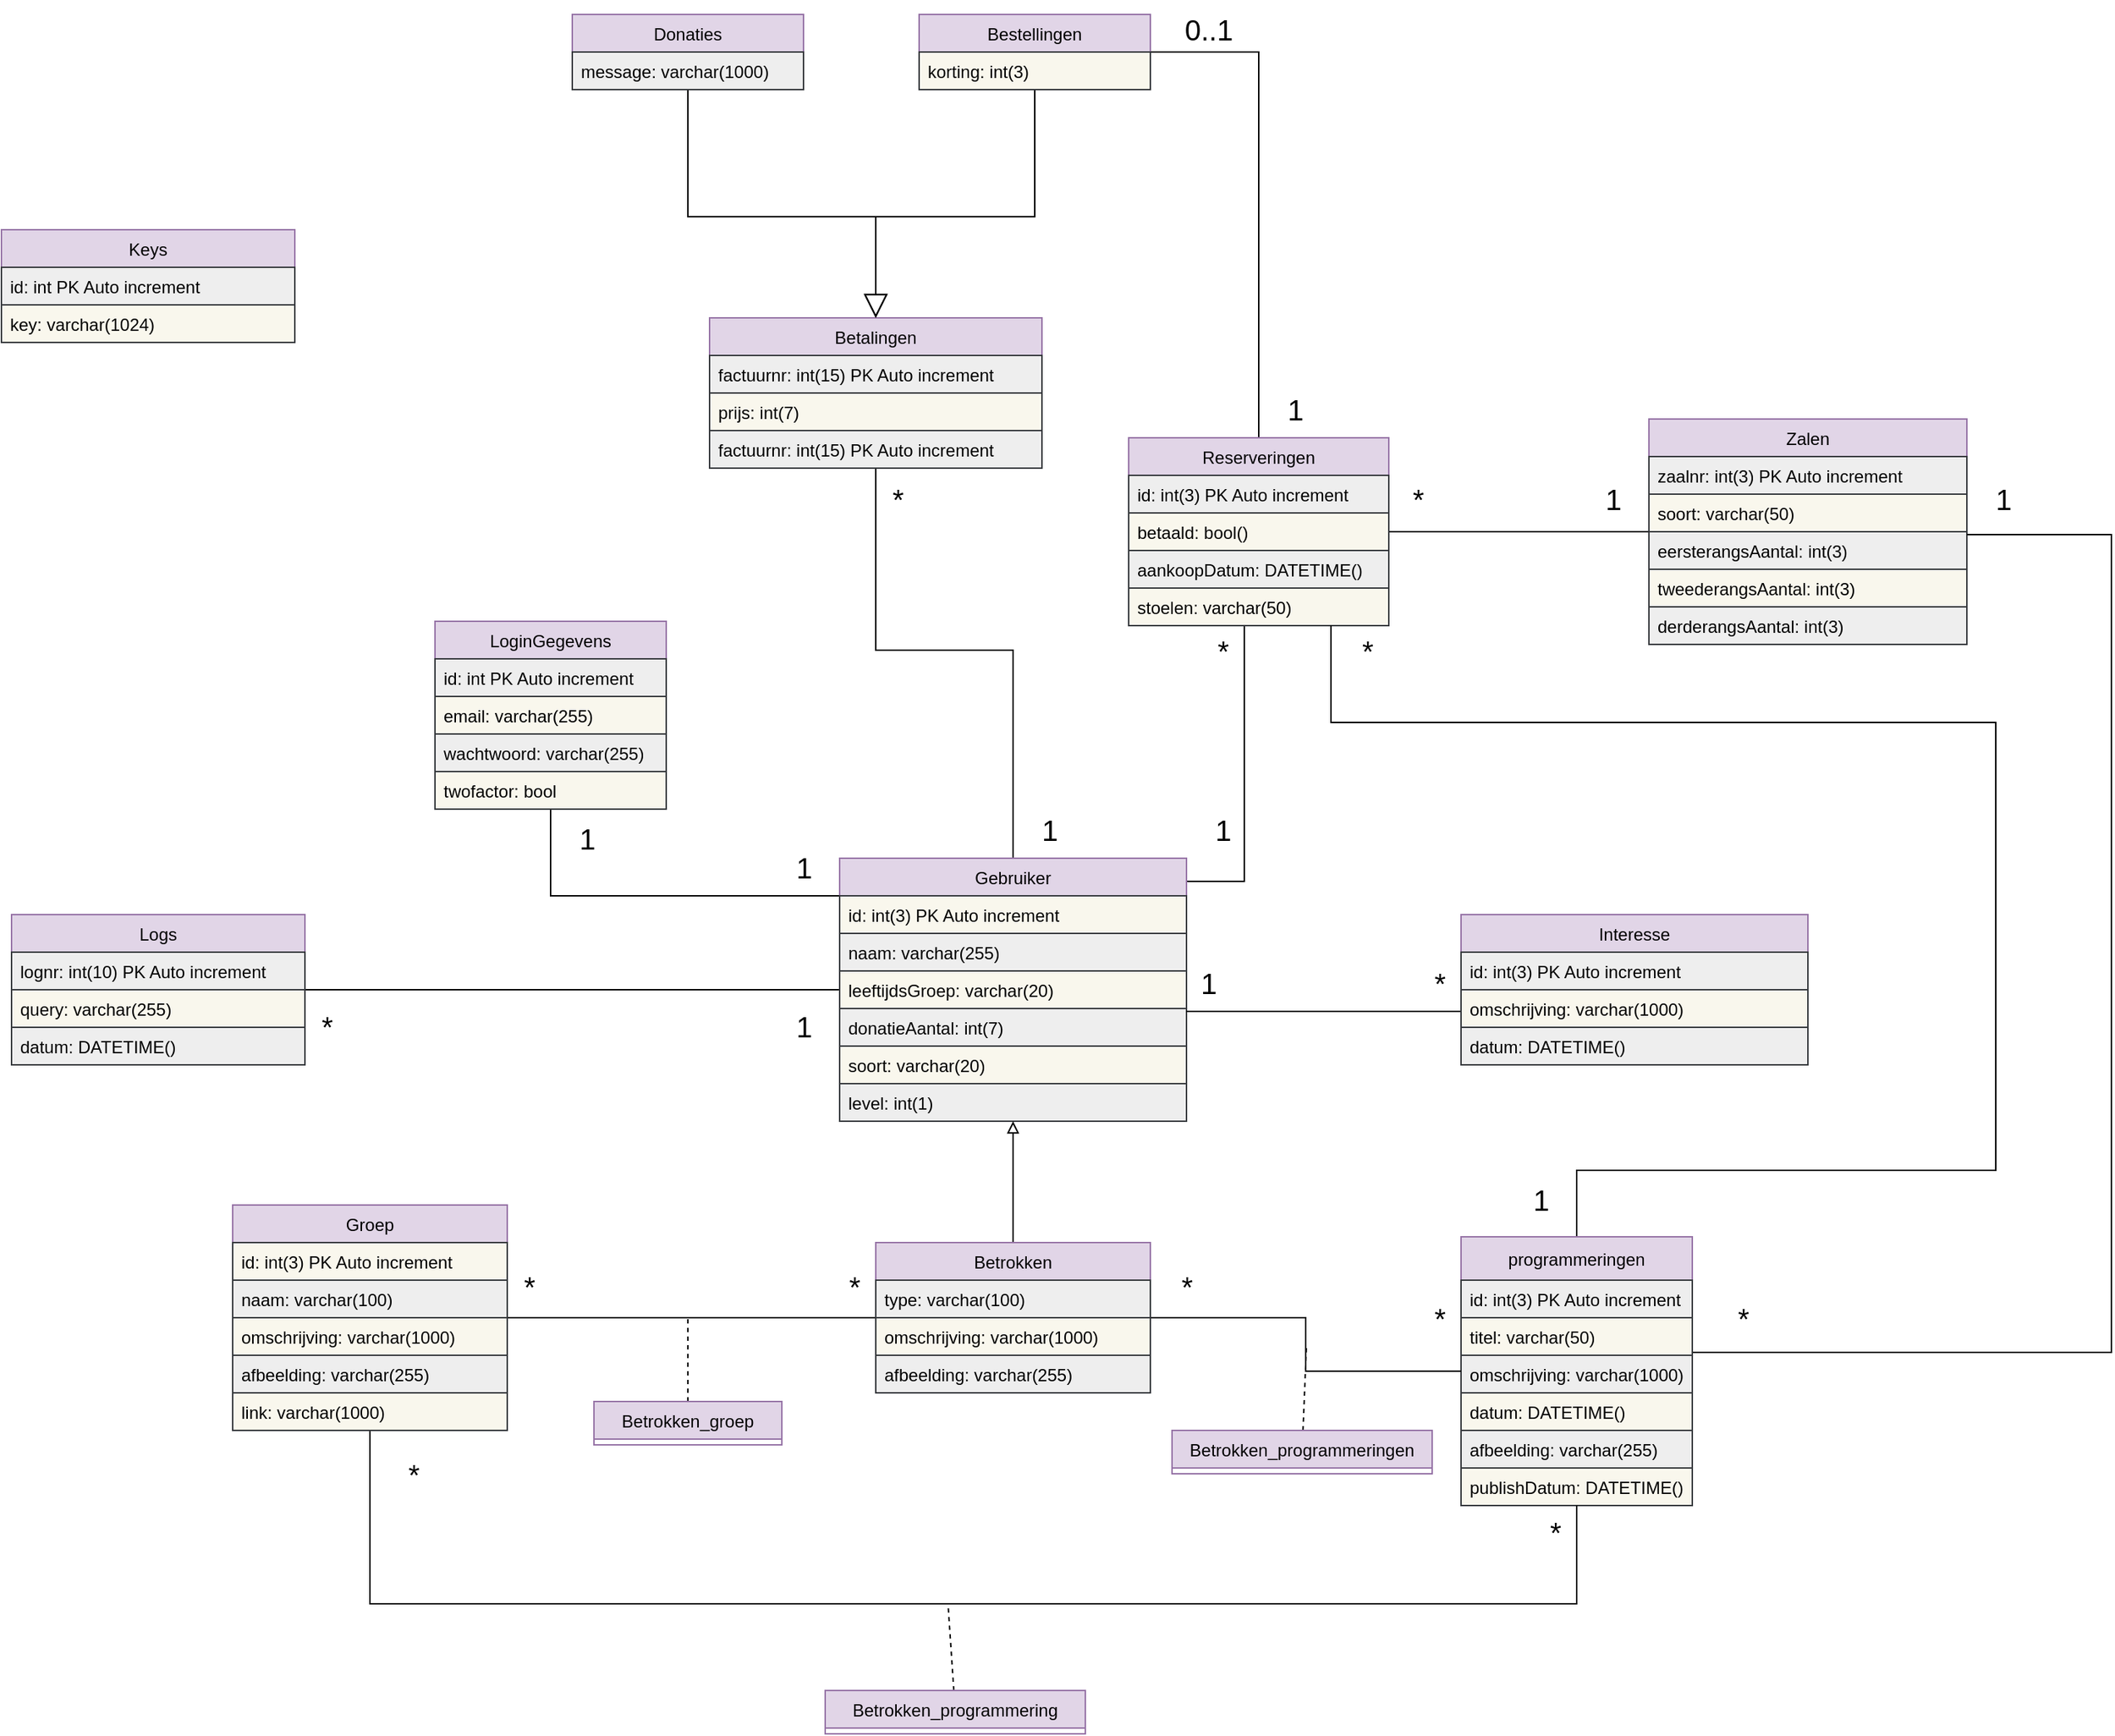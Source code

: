 <mxfile version="20.7.4" type="device"><diagram id="5MEM7ZN8QAMcl4AdXOUo" name="Pagina-1"><mxGraphModel dx="1747" dy="2185" grid="1" gridSize="10" guides="1" tooltips="1" connect="1" arrows="1" fold="1" page="1" pageScale="1" pageWidth="827" pageHeight="1169" math="0" shadow="0"><root><mxCell id="0"/><mxCell id="1" parent="0"/><mxCell id="JwD0VcvtO9P50xtH6d4z-26" style="edgeStyle=orthogonalEdgeStyle;rounded=0;orthogonalLoop=1;jettySize=auto;html=1;endArrow=none;endFill=0;" parent="1" source="JwD0VcvtO9P50xtH6d4z-1" target="JwD0VcvtO9P50xtH6d4z-5" edge="1"><mxGeometry relative="1" as="geometry"><Array as="points"><mxPoint x="-40" y="460"/></Array></mxGeometry></mxCell><mxCell id="JwD0VcvtO9P50xtH6d4z-78" style="edgeStyle=orthogonalEdgeStyle;rounded=0;orthogonalLoop=1;jettySize=auto;html=1;endArrow=none;endFill=0;" parent="1" source="JwD0VcvtO9P50xtH6d4z-1" target="JwD0VcvtO9P50xtH6d4z-13" edge="1"><mxGeometry x="-0.04" y="-10" relative="1" as="geometry"><Array as="points"><mxPoint x="440" y="450"/></Array><mxPoint as="offset"/></mxGeometry></mxCell><mxCell id="43AXDVyfnijeZiFtc-w2-51" style="edgeStyle=none;rounded=0;orthogonalLoop=1;jettySize=auto;html=1;strokeColor=default;fontSize=12;startArrow=none;startFill=0;endArrow=none;endFill=0;startSize=14;endSize=14;sourcePerimeterSpacing=0;targetPerimeterSpacing=0;" parent="1" source="JwD0VcvtO9P50xtH6d4z-1" target="43AXDVyfnijeZiFtc-w2-31" edge="1"><mxGeometry relative="1" as="geometry"><Array as="points"><mxPoint x="280" y="290"/><mxPoint x="185" y="290"/></Array></mxGeometry></mxCell><mxCell id="43AXDVyfnijeZiFtc-w2-59" style="edgeStyle=none;rounded=0;orthogonalLoop=1;jettySize=auto;html=1;strokeColor=default;fontSize=12;startArrow=none;startFill=0;endArrow=none;endFill=0;startSize=14;endSize=14;sourcePerimeterSpacing=0;targetPerimeterSpacing=0;" parent="1" source="JwD0VcvtO9P50xtH6d4z-1" target="43AXDVyfnijeZiFtc-w2-54" edge="1"><mxGeometry relative="1" as="geometry"/></mxCell><mxCell id="JwD0VcvtO9P50xtH6d4z-1" value="Gebruiker" style="swimlane;fontStyle=0;childLayout=stackLayout;horizontal=1;startSize=26;horizontalStack=0;resizeParent=1;resizeParentMax=0;resizeLast=0;collapsible=1;marginBottom=0;fillColor=#e1d5e7;strokeColor=#9673a6;" parent="1" vertex="1"><mxGeometry x="160" y="434" width="240" height="182" as="geometry"/></mxCell><mxCell id="JwD0VcvtO9P50xtH6d4z-2" value="id: int(3) PK Auto increment" style="text;align=left;verticalAlign=top;spacingLeft=4;spacingRight=4;overflow=hidden;rotatable=0;points=[[0,0.5],[1,0.5]];portConstraint=eastwest;fillColor=#f9f7ed;strokeColor=#36393d;" parent="JwD0VcvtO9P50xtH6d4z-1" vertex="1"><mxGeometry y="26" width="240" height="26" as="geometry"/></mxCell><mxCell id="JwD0VcvtO9P50xtH6d4z-4" value="naam: varchar(255)" style="text;strokeColor=#36393d;fillColor=#eeeeee;align=left;verticalAlign=top;spacingLeft=4;spacingRight=4;overflow=hidden;rotatable=0;points=[[0,0.5],[1,0.5]];portConstraint=eastwest;" parent="JwD0VcvtO9P50xtH6d4z-1" vertex="1"><mxGeometry y="52" width="240" height="26" as="geometry"/></mxCell><mxCell id="JwD0VcvtO9P50xtH6d4z-21" value="leeftijdsGroep: varchar(20)" style="text;align=left;verticalAlign=top;spacingLeft=4;spacingRight=4;overflow=hidden;rotatable=0;points=[[0,0.5],[1,0.5]];portConstraint=eastwest;fillColor=#f9f7ed;strokeColor=#36393d;" parent="JwD0VcvtO9P50xtH6d4z-1" vertex="1"><mxGeometry y="78" width="240" height="26" as="geometry"/></mxCell><mxCell id="JwD0VcvtO9P50xtH6d4z-22" value="donatieAantal: int(7)" style="text;strokeColor=#36393d;fillColor=#eeeeee;align=left;verticalAlign=top;spacingLeft=4;spacingRight=4;overflow=hidden;rotatable=0;points=[[0,0.5],[1,0.5]];portConstraint=eastwest;" parent="JwD0VcvtO9P50xtH6d4z-1" vertex="1"><mxGeometry y="104" width="240" height="26" as="geometry"/></mxCell><mxCell id="JwD0VcvtO9P50xtH6d4z-24" value="soort: varchar(20)" style="text;strokeColor=#36393d;fillColor=#f9f7ed;align=left;verticalAlign=top;spacingLeft=4;spacingRight=4;overflow=hidden;rotatable=0;points=[[0,0.5],[1,0.5]];portConstraint=eastwest;" parent="JwD0VcvtO9P50xtH6d4z-1" vertex="1"><mxGeometry y="130" width="240" height="26" as="geometry"/></mxCell><mxCell id="JwD0VcvtO9P50xtH6d4z-25" value="level: int(1)" style="text;align=left;verticalAlign=top;spacingLeft=4;spacingRight=4;overflow=hidden;rotatable=0;points=[[0,0.5],[1,0.5]];portConstraint=eastwest;fillColor=#eeeeee;strokeColor=#36393d;" parent="JwD0VcvtO9P50xtH6d4z-1" vertex="1"><mxGeometry y="156" width="240" height="26" as="geometry"/></mxCell><mxCell id="JwD0VcvtO9P50xtH6d4z-5" value="LoginGegevens" style="swimlane;fontStyle=0;childLayout=stackLayout;horizontal=1;startSize=26;horizontalStack=0;resizeParent=1;resizeParentMax=0;resizeLast=0;collapsible=1;marginBottom=0;fillColor=#e1d5e7;strokeColor=#9673a6;" parent="1" vertex="1"><mxGeometry x="-120" y="270" width="160" height="130" as="geometry"/></mxCell><mxCell id="JwD0VcvtO9P50xtH6d4z-6" value="id: int PK Auto increment" style="text;align=left;verticalAlign=top;spacingLeft=4;spacingRight=4;overflow=hidden;rotatable=0;points=[[0,0.5],[1,0.5]];portConstraint=eastwest;fillColor=#eeeeee;strokeColor=#36393d;" parent="JwD0VcvtO9P50xtH6d4z-5" vertex="1"><mxGeometry y="26" width="160" height="26" as="geometry"/></mxCell><mxCell id="JwD0VcvtO9P50xtH6d4z-7" value="email: varchar(255)" style="text;align=left;verticalAlign=top;spacingLeft=4;spacingRight=4;overflow=hidden;rotatable=0;points=[[0,0.5],[1,0.5]];portConstraint=eastwest;fillColor=#f9f7ed;strokeColor=#36393d;" parent="JwD0VcvtO9P50xtH6d4z-5" vertex="1"><mxGeometry y="52" width="160" height="26" as="geometry"/></mxCell><mxCell id="JwD0VcvtO9P50xtH6d4z-8" value="wachtwoord: varchar(255)" style="text;strokeColor=#36393d;fillColor=#eeeeee;align=left;verticalAlign=top;spacingLeft=4;spacingRight=4;overflow=hidden;rotatable=0;points=[[0,0.5],[1,0.5]];portConstraint=eastwest;" parent="JwD0VcvtO9P50xtH6d4z-5" vertex="1"><mxGeometry y="78" width="160" height="26" as="geometry"/></mxCell><mxCell id="JwD0VcvtO9P50xtH6d4z-18" value="twofactor: bool" style="text;strokeColor=#36393d;fillColor=#f9f7ed;align=left;verticalAlign=top;spacingLeft=4;spacingRight=4;overflow=hidden;rotatable=0;points=[[0,0.5],[1,0.5]];portConstraint=eastwest;" parent="JwD0VcvtO9P50xtH6d4z-5" vertex="1"><mxGeometry y="104" width="160" height="26" as="geometry"/></mxCell><mxCell id="JwD0VcvtO9P50xtH6d4z-69" style="edgeStyle=orthogonalEdgeStyle;rounded=0;orthogonalLoop=1;jettySize=auto;html=1;endArrow=none;endFill=0;" parent="1" source="JwD0VcvtO9P50xtH6d4z-9" target="JwD0VcvtO9P50xtH6d4z-1" edge="1"><mxGeometry relative="1" as="geometry"><Array as="points"><mxPoint x="490" y="540"/><mxPoint x="490" y="540"/></Array></mxGeometry></mxCell><mxCell id="JwD0VcvtO9P50xtH6d4z-9" value="Interesse" style="swimlane;fontStyle=0;childLayout=stackLayout;horizontal=1;startSize=26;horizontalStack=0;resizeParent=1;resizeParentMax=0;resizeLast=0;collapsible=1;marginBottom=0;fillColor=#e1d5e7;strokeColor=#9673a6;" parent="1" vertex="1"><mxGeometry x="590" y="473" width="240" height="104" as="geometry"/></mxCell><mxCell id="JwD0VcvtO9P50xtH6d4z-10" value="id: int(3) PK Auto increment" style="text;align=left;verticalAlign=top;spacingLeft=4;spacingRight=4;overflow=hidden;rotatable=0;points=[[0,0.5],[1,0.5]];portConstraint=eastwest;fillColor=#eeeeee;strokeColor=#36393d;" parent="JwD0VcvtO9P50xtH6d4z-9" vertex="1"><mxGeometry y="26" width="240" height="26" as="geometry"/></mxCell><mxCell id="JwD0VcvtO9P50xtH6d4z-11" value="omschrijving: varchar(1000)" style="text;align=left;verticalAlign=top;spacingLeft=4;spacingRight=4;overflow=hidden;rotatable=0;points=[[0,0.5],[1,0.5]];portConstraint=eastwest;fillColor=#f9f7ed;strokeColor=#36393d;" parent="JwD0VcvtO9P50xtH6d4z-9" vertex="1"><mxGeometry y="52" width="240" height="26" as="geometry"/></mxCell><mxCell id="JwD0VcvtO9P50xtH6d4z-70" value="datum: DATETIME()" style="text;align=left;verticalAlign=top;spacingLeft=4;spacingRight=4;overflow=hidden;rotatable=0;points=[[0,0.5],[1,0.5]];portConstraint=eastwest;fillColor=#eeeeee;strokeColor=#36393d;" parent="JwD0VcvtO9P50xtH6d4z-9" vertex="1"><mxGeometry y="78" width="240" height="26" as="geometry"/></mxCell><mxCell id="JwD0VcvtO9P50xtH6d4z-73" style="edgeStyle=orthogonalEdgeStyle;rounded=0;orthogonalLoop=1;jettySize=auto;html=1;endArrow=none;endFill=0;" parent="1" source="JwD0VcvtO9P50xtH6d4z-13" target="JwD0VcvtO9P50xtH6d4z-33" edge="1"><mxGeometry relative="1" as="geometry"/></mxCell><mxCell id="43AXDVyfnijeZiFtc-w2-46" style="edgeStyle=none;rounded=0;orthogonalLoop=1;jettySize=auto;html=1;strokeColor=default;fontSize=12;endArrow=none;endFill=0;startSize=14;endSize=14;sourcePerimeterSpacing=0;targetPerimeterSpacing=0;" parent="1" source="JwD0VcvtO9P50xtH6d4z-13" target="43AXDVyfnijeZiFtc-w2-41" edge="1"><mxGeometry relative="1" as="geometry"><Array as="points"><mxPoint x="450" y="100"/><mxPoint x="450" y="-124"/></Array></mxGeometry></mxCell><mxCell id="JwD0VcvtO9P50xtH6d4z-13" value="Reserveringen" style="swimlane;fontStyle=0;childLayout=stackLayout;horizontal=1;startSize=26;horizontalStack=0;resizeParent=1;resizeParentMax=0;resizeLast=0;collapsible=1;marginBottom=0;fillColor=#e1d5e7;strokeColor=#9673a6;" parent="1" vertex="1"><mxGeometry x="360" y="143" width="180" height="130" as="geometry"/></mxCell><mxCell id="JwD0VcvtO9P50xtH6d4z-14" value="id: int(3) PK Auto increment" style="text;align=left;verticalAlign=top;spacingLeft=4;spacingRight=4;overflow=hidden;rotatable=0;points=[[0,0.5],[1,0.5]];portConstraint=eastwest;fillColor=#eeeeee;strokeColor=#36393d;" parent="JwD0VcvtO9P50xtH6d4z-13" vertex="1"><mxGeometry y="26" width="180" height="26" as="geometry"/></mxCell><mxCell id="JwD0VcvtO9P50xtH6d4z-15" value="betaald: bool()" style="text;align=left;verticalAlign=top;spacingLeft=4;spacingRight=4;overflow=hidden;rotatable=0;points=[[0,0.5],[1,0.5]];portConstraint=eastwest;fillColor=#f9f7ed;strokeColor=#36393d;" parent="JwD0VcvtO9P50xtH6d4z-13" vertex="1"><mxGeometry y="52" width="180" height="26" as="geometry"/></mxCell><mxCell id="JwD0VcvtO9P50xtH6d4z-16" value="aankoopDatum: DATETIME()" style="text;strokeColor=#36393d;fillColor=#eeeeee;align=left;verticalAlign=top;spacingLeft=4;spacingRight=4;overflow=hidden;rotatable=0;points=[[0,0.5],[1,0.5]];portConstraint=eastwest;" parent="JwD0VcvtO9P50xtH6d4z-13" vertex="1"><mxGeometry y="78" width="180" height="26" as="geometry"/></mxCell><mxCell id="43AXDVyfnijeZiFtc-w2-29" value="stoelen: varchar(50)" style="text;align=left;verticalAlign=top;spacingLeft=4;spacingRight=4;overflow=hidden;rotatable=0;points=[[0,0.5],[1,0.5]];portConstraint=eastwest;fillColor=#f9f7ed;strokeColor=#36393d;" parent="JwD0VcvtO9P50xtH6d4z-13" vertex="1"><mxGeometry y="104" width="180" height="26" as="geometry"/></mxCell><mxCell id="JwD0VcvtO9P50xtH6d4z-27" value="1" style="text;html=1;align=center;verticalAlign=middle;resizable=0;points=[];autosize=1;strokeColor=none;fillColor=none;fontSize=20;" parent="1" vertex="1"><mxGeometry x="-30" y="400" width="30" height="40" as="geometry"/></mxCell><mxCell id="JwD0VcvtO9P50xtH6d4z-28" value="1" style="text;html=1;align=center;verticalAlign=middle;resizable=0;points=[];autosize=1;strokeColor=none;fillColor=none;fontSize=20;" parent="1" vertex="1"><mxGeometry x="120" y="420" width="30" height="40" as="geometry"/></mxCell><mxCell id="JwD0VcvtO9P50xtH6d4z-33" value="Zalen" style="swimlane;fontStyle=0;childLayout=stackLayout;horizontal=1;startSize=26;horizontalStack=0;resizeParent=1;resizeParentMax=0;resizeLast=0;collapsible=1;marginBottom=0;fillColor=#e1d5e7;strokeColor=#9673a6;" parent="1" vertex="1"><mxGeometry x="720" y="130" width="220" height="156" as="geometry"/></mxCell><mxCell id="JwD0VcvtO9P50xtH6d4z-34" value="zaalnr: int(3) PK Auto increment" style="text;align=left;verticalAlign=top;spacingLeft=4;spacingRight=4;overflow=hidden;rotatable=0;points=[[0,0.5],[1,0.5]];portConstraint=eastwest;fillColor=#eeeeee;strokeColor=#36393d;" parent="JwD0VcvtO9P50xtH6d4z-33" vertex="1"><mxGeometry y="26" width="220" height="26" as="geometry"/></mxCell><mxCell id="JwD0VcvtO9P50xtH6d4z-35" value="soort: varchar(50)" style="text;align=left;verticalAlign=top;spacingLeft=4;spacingRight=4;overflow=hidden;rotatable=0;points=[[0,0.5],[1,0.5]];portConstraint=eastwest;fillColor=#f9f7ed;strokeColor=#36393d;" parent="JwD0VcvtO9P50xtH6d4z-33" vertex="1"><mxGeometry y="52" width="220" height="26" as="geometry"/></mxCell><mxCell id="JwD0VcvtO9P50xtH6d4z-36" value="eersterangsAantal: int(3)" style="text;strokeColor=#36393d;fillColor=#eeeeee;align=left;verticalAlign=top;spacingLeft=4;spacingRight=4;overflow=hidden;rotatable=0;points=[[0,0.5],[1,0.5]];portConstraint=eastwest;" parent="JwD0VcvtO9P50xtH6d4z-33" vertex="1"><mxGeometry y="78" width="220" height="26" as="geometry"/></mxCell><mxCell id="JwD0VcvtO9P50xtH6d4z-50" value="tweederangsAantal: int(3)" style="text;strokeColor=#36393d;fillColor=#f9f7ed;align=left;verticalAlign=top;spacingLeft=4;spacingRight=4;overflow=hidden;rotatable=0;points=[[0,0.5],[1,0.5]];portConstraint=eastwest;" parent="JwD0VcvtO9P50xtH6d4z-33" vertex="1"><mxGeometry y="104" width="220" height="26" as="geometry"/></mxCell><mxCell id="JwD0VcvtO9P50xtH6d4z-51" value="derderangsAantal: int(3)" style="text;align=left;verticalAlign=top;spacingLeft=4;spacingRight=4;overflow=hidden;rotatable=0;points=[[0,0.5],[1,0.5]];portConstraint=eastwest;fillColor=#eeeeee;strokeColor=#36393d;" parent="JwD0VcvtO9P50xtH6d4z-33" vertex="1"><mxGeometry y="130" width="220" height="26" as="geometry"/></mxCell><mxCell id="JwD0VcvtO9P50xtH6d4z-79" style="edgeStyle=orthogonalEdgeStyle;rounded=0;orthogonalLoop=1;jettySize=auto;html=1;endArrow=none;endFill=0;" parent="1" source="JwD0VcvtO9P50xtH6d4z-41" target="JwD0VcvtO9P50xtH6d4z-33" edge="1"><mxGeometry relative="1" as="geometry"><Array as="points"><mxPoint x="1040" y="776"/><mxPoint x="1040" y="210"/></Array></mxGeometry></mxCell><mxCell id="JwD0VcvtO9P50xtH6d4z-89" style="edgeStyle=orthogonalEdgeStyle;rounded=0;orthogonalLoop=1;jettySize=auto;html=1;fontSize=20;endArrow=none;endFill=0;" parent="1" source="JwD0VcvtO9P50xtH6d4z-41" target="JwD0VcvtO9P50xtH6d4z-13" edge="1"><mxGeometry relative="1" as="geometry"><Array as="points"><mxPoint x="670" y="650"/><mxPoint x="960" y="650"/><mxPoint x="960" y="340"/><mxPoint x="500" y="340"/></Array></mxGeometry></mxCell><mxCell id="JwD0VcvtO9P50xtH6d4z-41" value="programmeringen" style="swimlane;fontStyle=0;childLayout=stackLayout;horizontal=1;startSize=30;horizontalStack=0;resizeParent=1;resizeParentMax=0;resizeLast=0;collapsible=1;marginBottom=0;fillColor=#e1d5e7;strokeColor=#9673a6;" parent="1" vertex="1"><mxGeometry x="590" y="696" width="160" height="186" as="geometry"/></mxCell><mxCell id="JwD0VcvtO9P50xtH6d4z-42" value="id: int(3) PK Auto increment" style="text;align=left;verticalAlign=top;spacingLeft=4;spacingRight=4;overflow=hidden;rotatable=0;points=[[0,0.5],[1,0.5]];portConstraint=eastwest;fillColor=#eeeeee;strokeColor=#36393d;" parent="JwD0VcvtO9P50xtH6d4z-41" vertex="1"><mxGeometry y="30" width="160" height="26" as="geometry"/></mxCell><mxCell id="JwD0VcvtO9P50xtH6d4z-43" value="titel: varchar(50)" style="text;align=left;verticalAlign=top;spacingLeft=4;spacingRight=4;overflow=hidden;rotatable=0;points=[[0,0.5],[1,0.5]];portConstraint=eastwest;fillColor=#f9f7ed;strokeColor=#36393d;" parent="JwD0VcvtO9P50xtH6d4z-41" vertex="1"><mxGeometry y="56" width="160" height="26" as="geometry"/></mxCell><mxCell id="JwD0VcvtO9P50xtH6d4z-44" value="omschrijving: varchar(1000)" style="text;strokeColor=#36393d;fillColor=#eeeeee;align=left;verticalAlign=top;spacingLeft=4;spacingRight=4;overflow=hidden;rotatable=0;points=[[0,0.5],[1,0.5]];portConstraint=eastwest;" parent="JwD0VcvtO9P50xtH6d4z-41" vertex="1"><mxGeometry y="82" width="160" height="26" as="geometry"/></mxCell><mxCell id="JwD0VcvtO9P50xtH6d4z-71" value="datum: DATETIME()" style="text;align=left;verticalAlign=top;spacingLeft=4;spacingRight=4;overflow=hidden;rotatable=0;points=[[0,0.5],[1,0.5]];portConstraint=eastwest;fillColor=#f9f7ed;strokeColor=#36393d;" parent="JwD0VcvtO9P50xtH6d4z-41" vertex="1"><mxGeometry y="108" width="160" height="26" as="geometry"/></mxCell><mxCell id="JwD0VcvtO9P50xtH6d4z-72" value="afbeelding: varchar(255)" style="text;strokeColor=#36393d;fillColor=#eeeeee;align=left;verticalAlign=top;spacingLeft=4;spacingRight=4;overflow=hidden;rotatable=0;points=[[0,0.5],[1,0.5]];portConstraint=eastwest;" parent="JwD0VcvtO9P50xtH6d4z-41" vertex="1"><mxGeometry y="134" width="160" height="26" as="geometry"/></mxCell><mxCell id="43AXDVyfnijeZiFtc-w2-30" value="publishDatum: DATETIME()" style="text;align=left;verticalAlign=top;spacingLeft=4;spacingRight=4;overflow=hidden;rotatable=0;points=[[0,0.5],[1,0.5]];portConstraint=eastwest;fillColor=#f9f7ed;strokeColor=#36393d;" parent="JwD0VcvtO9P50xtH6d4z-41" vertex="1"><mxGeometry y="160" width="160" height="26" as="geometry"/></mxCell><mxCell id="JwD0VcvtO9P50xtH6d4z-49" style="edgeStyle=orthogonalEdgeStyle;rounded=0;orthogonalLoop=1;jettySize=auto;html=1;endArrow=block;endFill=0;" parent="1" source="JwD0VcvtO9P50xtH6d4z-45" target="JwD0VcvtO9P50xtH6d4z-1" edge="1"><mxGeometry relative="1" as="geometry"/></mxCell><mxCell id="JwD0VcvtO9P50xtH6d4z-52" style="edgeStyle=orthogonalEdgeStyle;rounded=0;orthogonalLoop=1;jettySize=auto;html=1;endArrow=none;endFill=0;" parent="1" source="JwD0VcvtO9P50xtH6d4z-45" target="JwD0VcvtO9P50xtH6d4z-41" edge="1"><mxGeometry relative="1" as="geometry"/></mxCell><mxCell id="43AXDVyfnijeZiFtc-w2-7" style="edgeStyle=none;curved=1;rounded=0;orthogonalLoop=1;jettySize=auto;html=1;fontSize=12;endArrow=none;startSize=14;endSize=14;sourcePerimeterSpacing=0;targetPerimeterSpacing=0;endFill=0;" parent="1" source="JwD0VcvtO9P50xtH6d4z-45" target="43AXDVyfnijeZiFtc-w2-1" edge="1"><mxGeometry relative="1" as="geometry"/></mxCell><mxCell id="JwD0VcvtO9P50xtH6d4z-45" value="Betrokken" style="swimlane;fontStyle=0;childLayout=stackLayout;horizontal=1;startSize=26;horizontalStack=0;resizeParent=1;resizeParentMax=0;resizeLast=0;collapsible=1;marginBottom=0;fillColor=#e1d5e7;strokeColor=#9673a6;" parent="1" vertex="1"><mxGeometry x="185" y="700" width="190" height="104" as="geometry"/></mxCell><mxCell id="JwD0VcvtO9P50xtH6d4z-46" value="type: varchar(100)" style="text;align=left;verticalAlign=top;spacingLeft=4;spacingRight=4;overflow=hidden;rotatable=0;points=[[0,0.5],[1,0.5]];portConstraint=eastwest;fillColor=#eeeeee;strokeColor=#36393d;" parent="JwD0VcvtO9P50xtH6d4z-45" vertex="1"><mxGeometry y="26" width="190" height="26" as="geometry"/></mxCell><mxCell id="JwD0VcvtO9P50xtH6d4z-47" value="omschrijving: varchar(1000)" style="text;align=left;verticalAlign=top;spacingLeft=4;spacingRight=4;overflow=hidden;rotatable=0;points=[[0,0.5],[1,0.5]];portConstraint=eastwest;fillColor=#f9f7ed;strokeColor=#36393d;" parent="JwD0VcvtO9P50xtH6d4z-45" vertex="1"><mxGeometry y="52" width="190" height="26" as="geometry"/></mxCell><mxCell id="JwD0VcvtO9P50xtH6d4z-48" value="afbeelding: varchar(255)" style="text;strokeColor=#36393d;fillColor=#eeeeee;align=left;verticalAlign=top;spacingLeft=4;spacingRight=4;overflow=hidden;rotatable=0;points=[[0,0.5],[1,0.5]];portConstraint=eastwest;" parent="JwD0VcvtO9P50xtH6d4z-45" vertex="1"><mxGeometry y="78" width="190" height="26" as="geometry"/></mxCell><mxCell id="JwD0VcvtO9P50xtH6d4z-67" value="*" style="text;html=1;align=center;verticalAlign=middle;resizable=0;points=[];autosize=1;strokeColor=none;fillColor=none;fontSize=20;" parent="1" vertex="1"><mxGeometry x="385" y="710" width="30" height="40" as="geometry"/></mxCell><mxCell id="JwD0VcvtO9P50xtH6d4z-68" value="*" style="text;html=1;align=center;verticalAlign=middle;resizable=0;points=[];autosize=1;strokeColor=none;fillColor=none;fontSize=20;" parent="1" vertex="1"><mxGeometry x="560" y="732" width="30" height="40" as="geometry"/></mxCell><mxCell id="JwD0VcvtO9P50xtH6d4z-74" value="*" style="text;html=1;align=center;verticalAlign=middle;resizable=0;points=[];autosize=1;strokeColor=none;fillColor=none;fontSize=20;" parent="1" vertex="1"><mxGeometry x="545" y="165" width="30" height="40" as="geometry"/></mxCell><mxCell id="JwD0VcvtO9P50xtH6d4z-80" value="1" style="text;html=1;align=center;verticalAlign=middle;resizable=0;points=[];autosize=1;strokeColor=none;fillColor=none;fontSize=20;" parent="1" vertex="1"><mxGeometry x="680" y="165" width="30" height="40" as="geometry"/></mxCell><mxCell id="JwD0VcvtO9P50xtH6d4z-83" value="*" style="text;html=1;align=center;verticalAlign=middle;resizable=0;points=[];autosize=1;strokeColor=none;fillColor=none;fontSize=20;" parent="1" vertex="1"><mxGeometry x="560" y="500" width="30" height="40" as="geometry"/></mxCell><mxCell id="JwD0VcvtO9P50xtH6d4z-84" value="1" style="text;html=1;align=center;verticalAlign=middle;resizable=0;points=[];autosize=1;strokeColor=none;fillColor=none;fontSize=20;" parent="1" vertex="1"><mxGeometry x="400" y="500" width="30" height="40" as="geometry"/></mxCell><mxCell id="JwD0VcvtO9P50xtH6d4z-85" value="*" style="text;html=1;align=center;verticalAlign=middle;resizable=0;points=[];autosize=1;strokeColor=none;fillColor=none;fontSize=20;" parent="1" vertex="1"><mxGeometry x="410" y="270" width="30" height="40" as="geometry"/></mxCell><mxCell id="JwD0VcvtO9P50xtH6d4z-86" value="1" style="text;html=1;align=center;verticalAlign=middle;resizable=0;points=[];autosize=1;strokeColor=none;fillColor=none;fontSize=20;" parent="1" vertex="1"><mxGeometry x="410" y="394" width="30" height="40" as="geometry"/></mxCell><mxCell id="JwD0VcvtO9P50xtH6d4z-87" value="1" style="text;html=1;align=center;verticalAlign=middle;resizable=0;points=[];autosize=1;strokeColor=none;fillColor=none;fontSize=20;" parent="1" vertex="1"><mxGeometry x="950" y="165" width="30" height="40" as="geometry"/></mxCell><mxCell id="JwD0VcvtO9P50xtH6d4z-88" value="*" style="text;html=1;align=center;verticalAlign=middle;resizable=0;points=[];autosize=1;strokeColor=none;fillColor=none;fontSize=20;" parent="1" vertex="1"><mxGeometry x="770" y="732" width="30" height="40" as="geometry"/></mxCell><mxCell id="JwD0VcvtO9P50xtH6d4z-90" value="1" style="text;html=1;align=center;verticalAlign=middle;resizable=0;points=[];autosize=1;strokeColor=none;fillColor=none;fontSize=20;" parent="1" vertex="1"><mxGeometry x="630" y="650" width="30" height="40" as="geometry"/></mxCell><mxCell id="JwD0VcvtO9P50xtH6d4z-91" value="*" style="text;html=1;align=center;verticalAlign=middle;resizable=0;points=[];autosize=1;strokeColor=none;fillColor=none;fontSize=20;" parent="1" vertex="1"><mxGeometry x="510" y="270" width="30" height="40" as="geometry"/></mxCell><mxCell id="43AXDVyfnijeZiFtc-w2-11" style="edgeStyle=none;rounded=0;orthogonalLoop=1;jettySize=auto;html=1;strokeColor=default;fontSize=12;endArrow=none;endFill=0;startSize=14;endSize=14;sourcePerimeterSpacing=0;targetPerimeterSpacing=0;" parent="1" source="43AXDVyfnijeZiFtc-w2-1" target="JwD0VcvtO9P50xtH6d4z-41" edge="1"><mxGeometry relative="1" as="geometry"><Array as="points"><mxPoint x="-165" y="950"/><mxPoint x="240" y="950"/><mxPoint x="670" y="950"/></Array></mxGeometry></mxCell><mxCell id="43AXDVyfnijeZiFtc-w2-1" value="Groep" style="swimlane;fontStyle=0;childLayout=stackLayout;horizontal=1;startSize=26;horizontalStack=0;resizeParent=1;resizeParentMax=0;resizeLast=0;collapsible=1;marginBottom=0;fillColor=#e1d5e7;strokeColor=#9673a6;" parent="1" vertex="1"><mxGeometry x="-260" y="674" width="190" height="156" as="geometry"/></mxCell><mxCell id="43AXDVyfnijeZiFtc-w2-5" value="id: int(3) PK Auto increment" style="text;align=left;verticalAlign=top;spacingLeft=4;spacingRight=4;overflow=hidden;rotatable=0;points=[[0,0.5],[1,0.5]];portConstraint=eastwest;fillColor=#f9f7ed;strokeColor=#36393d;" parent="43AXDVyfnijeZiFtc-w2-1" vertex="1"><mxGeometry y="26" width="190" height="26" as="geometry"/></mxCell><mxCell id="43AXDVyfnijeZiFtc-w2-2" value="naam: varchar(100)" style="text;align=left;verticalAlign=top;spacingLeft=4;spacingRight=4;overflow=hidden;rotatable=0;points=[[0,0.5],[1,0.5]];portConstraint=eastwest;fillColor=#eeeeee;strokeColor=#36393d;" parent="43AXDVyfnijeZiFtc-w2-1" vertex="1"><mxGeometry y="52" width="190" height="26" as="geometry"/></mxCell><mxCell id="43AXDVyfnijeZiFtc-w2-3" value="omschrijving: varchar(1000)" style="text;align=left;verticalAlign=top;spacingLeft=4;spacingRight=4;overflow=hidden;rotatable=0;points=[[0,0.5],[1,0.5]];portConstraint=eastwest;fillColor=#f9f7ed;strokeColor=#36393d;" parent="43AXDVyfnijeZiFtc-w2-1" vertex="1"><mxGeometry y="78" width="190" height="26" as="geometry"/></mxCell><mxCell id="43AXDVyfnijeZiFtc-w2-4" value="afbeelding: varchar(255)" style="text;strokeColor=#36393d;fillColor=#eeeeee;align=left;verticalAlign=top;spacingLeft=4;spacingRight=4;overflow=hidden;rotatable=0;points=[[0,0.5],[1,0.5]];portConstraint=eastwest;" parent="43AXDVyfnijeZiFtc-w2-1" vertex="1"><mxGeometry y="104" width="190" height="26" as="geometry"/></mxCell><mxCell id="43AXDVyfnijeZiFtc-w2-6" value="link: varchar(1000)" style="text;align=left;verticalAlign=top;spacingLeft=4;spacingRight=4;overflow=hidden;rotatable=0;points=[[0,0.5],[1,0.5]];portConstraint=eastwest;fillColor=#f9f7ed;strokeColor=#36393d;" parent="43AXDVyfnijeZiFtc-w2-1" vertex="1"><mxGeometry y="130" width="190" height="26" as="geometry"/></mxCell><mxCell id="43AXDVyfnijeZiFtc-w2-8" value="*" style="text;html=1;align=center;verticalAlign=middle;resizable=0;points=[];autosize=1;strokeColor=none;fillColor=none;fontSize=20;" parent="1" vertex="1"><mxGeometry x="155" y="710" width="30" height="40" as="geometry"/></mxCell><mxCell id="43AXDVyfnijeZiFtc-w2-9" value="*" style="text;html=1;align=center;verticalAlign=middle;resizable=0;points=[];autosize=1;strokeColor=none;fillColor=none;fontSize=20;" parent="1" vertex="1"><mxGeometry x="-70" y="710" width="30" height="40" as="geometry"/></mxCell><mxCell id="43AXDVyfnijeZiFtc-w2-12" value="*" style="text;html=1;align=center;verticalAlign=middle;resizable=0;points=[];autosize=1;strokeColor=none;fillColor=none;fontSize=20;" parent="1" vertex="1"><mxGeometry x="-150" y="840" width="30" height="40" as="geometry"/></mxCell><mxCell id="43AXDVyfnijeZiFtc-w2-13" value="*" style="text;html=1;align=center;verticalAlign=middle;resizable=0;points=[];autosize=1;strokeColor=none;fillColor=none;fontSize=20;" parent="1" vertex="1"><mxGeometry x="640" y="880" width="30" height="40" as="geometry"/></mxCell><mxCell id="43AXDVyfnijeZiFtc-w2-18" style="edgeStyle=none;rounded=0;orthogonalLoop=1;jettySize=auto;html=1;strokeColor=default;fontSize=12;endArrow=none;endFill=0;startSize=14;endSize=14;sourcePerimeterSpacing=0;targetPerimeterSpacing=0;dashed=1;" parent="1" source="43AXDVyfnijeZiFtc-w2-14" edge="1"><mxGeometry relative="1" as="geometry"><mxPoint x="235" y="950" as="targetPoint"/></mxGeometry></mxCell><mxCell id="43AXDVyfnijeZiFtc-w2-14" value="Betrokken_programmering" style="swimlane;fontStyle=0;childLayout=stackLayout;horizontal=1;startSize=26;horizontalStack=0;resizeParent=1;resizeParentMax=0;resizeLast=0;collapsible=1;marginBottom=0;fillColor=#e1d5e7;strokeColor=#9673a6;" parent="1" vertex="1" collapsed="1"><mxGeometry x="150" y="1010" width="180" height="30" as="geometry"><mxRectangle x="140" y="1010" width="190" height="52" as="alternateBounds"/></mxGeometry></mxCell><mxCell id="43AXDVyfnijeZiFtc-w2-17" value="" style="text;strokeColor=#36393d;fillColor=#eeeeee;align=left;verticalAlign=top;spacingLeft=4;spacingRight=4;overflow=hidden;rotatable=0;points=[[0,0.5],[1,0.5]];portConstraint=eastwest;" parent="43AXDVyfnijeZiFtc-w2-14" vertex="1"><mxGeometry y="26" width="190" height="26" as="geometry"/></mxCell><mxCell id="43AXDVyfnijeZiFtc-w2-21" style="edgeStyle=none;rounded=0;orthogonalLoop=1;jettySize=auto;html=1;dashed=1;strokeColor=default;fontSize=12;endArrow=none;endFill=0;startSize=14;endSize=14;sourcePerimeterSpacing=0;targetPerimeterSpacing=0;" parent="1" source="43AXDVyfnijeZiFtc-w2-19" edge="1"><mxGeometry relative="1" as="geometry"><mxPoint x="55" y="750" as="targetPoint"/></mxGeometry></mxCell><mxCell id="43AXDVyfnijeZiFtc-w2-19" value="Betrokken_groep" style="swimlane;fontStyle=0;childLayout=stackLayout;horizontal=1;startSize=26;horizontalStack=0;resizeParent=1;resizeParentMax=0;resizeLast=0;collapsible=1;marginBottom=0;fillColor=#e1d5e7;strokeColor=#9673a6;" parent="1" vertex="1" collapsed="1"><mxGeometry x="-10" y="810" width="130" height="30" as="geometry"><mxRectangle x="-40" y="810" width="190" height="52" as="alternateBounds"/></mxGeometry></mxCell><mxCell id="43AXDVyfnijeZiFtc-w2-20" value="" style="text;strokeColor=#36393d;fillColor=#eeeeee;align=left;verticalAlign=top;spacingLeft=4;spacingRight=4;overflow=hidden;rotatable=0;points=[[0,0.5],[1,0.5]];portConstraint=eastwest;" parent="43AXDVyfnijeZiFtc-w2-19" vertex="1"><mxGeometry y="26" width="190" height="26" as="geometry"/></mxCell><mxCell id="43AXDVyfnijeZiFtc-w2-22" style="edgeStyle=none;rounded=0;orthogonalLoop=1;jettySize=auto;html=1;dashed=1;strokeColor=default;fontSize=12;endArrow=none;endFill=0;startSize=14;endSize=14;sourcePerimeterSpacing=0;targetPerimeterSpacing=0;" parent="1" source="43AXDVyfnijeZiFtc-w2-23" edge="1"><mxGeometry relative="1" as="geometry"><mxPoint x="483" y="772" as="targetPoint"/></mxGeometry></mxCell><mxCell id="43AXDVyfnijeZiFtc-w2-23" value="Betrokken_programmeringen" style="swimlane;fontStyle=0;childLayout=stackLayout;horizontal=1;startSize=26;horizontalStack=0;resizeParent=1;resizeParentMax=0;resizeLast=0;collapsible=1;marginBottom=0;fillColor=#e1d5e7;strokeColor=#9673a6;" parent="1" vertex="1" collapsed="1"><mxGeometry x="390" y="830" width="180" height="30" as="geometry"><mxRectangle x="-40" y="810" width="190" height="52" as="alternateBounds"/></mxGeometry></mxCell><mxCell id="43AXDVyfnijeZiFtc-w2-24" value="" style="text;strokeColor=#36393d;fillColor=#eeeeee;align=left;verticalAlign=top;spacingLeft=4;spacingRight=4;overflow=hidden;rotatable=0;points=[[0,0.5],[1,0.5]];portConstraint=eastwest;" parent="43AXDVyfnijeZiFtc-w2-23" vertex="1"><mxGeometry y="26" width="190" height="26" as="geometry"/></mxCell><mxCell id="43AXDVyfnijeZiFtc-w2-31" value="Betalingen" style="swimlane;fontStyle=0;childLayout=stackLayout;horizontal=1;startSize=26;horizontalStack=0;resizeParent=1;resizeParentMax=0;resizeLast=0;collapsible=1;marginBottom=0;fillColor=#e1d5e7;strokeColor=#9673a6;" parent="1" vertex="1"><mxGeometry x="70" y="60" width="230" height="104" as="geometry"/></mxCell><mxCell id="43AXDVyfnijeZiFtc-w2-32" value="factuurnr: int(15) PK Auto increment" style="text;align=left;verticalAlign=top;spacingLeft=4;spacingRight=4;overflow=hidden;rotatable=0;points=[[0,0.5],[1,0.5]];portConstraint=eastwest;fillColor=#eeeeee;strokeColor=#36393d;" parent="43AXDVyfnijeZiFtc-w2-31" vertex="1"><mxGeometry y="26" width="230" height="26" as="geometry"/></mxCell><mxCell id="43AXDVyfnijeZiFtc-w2-33" value="prijs: int(7)" style="text;align=left;verticalAlign=top;spacingLeft=4;spacingRight=4;overflow=hidden;rotatable=0;points=[[0,0.5],[1,0.5]];portConstraint=eastwest;fillColor=#f9f7ed;strokeColor=#36393d;" parent="43AXDVyfnijeZiFtc-w2-31" vertex="1"><mxGeometry y="52" width="230" height="26" as="geometry"/></mxCell><mxCell id="pCPNWWw-2lWBlBYpirbV-9" value="factuurnr: int(15) PK Auto increment" style="text;align=left;verticalAlign=top;spacingLeft=4;spacingRight=4;overflow=hidden;rotatable=0;points=[[0,0.5],[1,0.5]];portConstraint=eastwest;fillColor=#eeeeee;strokeColor=#36393d;" vertex="1" parent="43AXDVyfnijeZiFtc-w2-31"><mxGeometry y="78" width="230" height="26" as="geometry"/></mxCell><mxCell id="43AXDVyfnijeZiFtc-w2-49" style="edgeStyle=none;rounded=0;orthogonalLoop=1;jettySize=auto;html=1;strokeColor=default;fontSize=12;endArrow=block;endFill=0;startSize=14;endSize=14;sourcePerimeterSpacing=0;targetPerimeterSpacing=0;" parent="1" source="43AXDVyfnijeZiFtc-w2-36" target="43AXDVyfnijeZiFtc-w2-31" edge="1"><mxGeometry relative="1" as="geometry"><Array as="points"><mxPoint x="55" y="-10"/><mxPoint x="185" y="-10"/></Array></mxGeometry></mxCell><mxCell id="43AXDVyfnijeZiFtc-w2-36" value="Donaties" style="swimlane;fontStyle=0;childLayout=stackLayout;horizontal=1;startSize=26;horizontalStack=0;resizeParent=1;resizeParentMax=0;resizeLast=0;collapsible=1;marginBottom=0;fillColor=#e1d5e7;strokeColor=#9673a6;" parent="1" vertex="1"><mxGeometry x="-25" y="-150" width="160" height="52" as="geometry"/></mxCell><mxCell id="43AXDVyfnijeZiFtc-w2-37" value="message: varchar(1000)" style="text;align=left;verticalAlign=top;spacingLeft=4;spacingRight=4;overflow=hidden;rotatable=0;points=[[0,0.5],[1,0.5]];portConstraint=eastwest;fillColor=#eeeeee;strokeColor=#36393d;" parent="43AXDVyfnijeZiFtc-w2-36" vertex="1"><mxGeometry y="26" width="160" height="26" as="geometry"/></mxCell><mxCell id="43AXDVyfnijeZiFtc-w2-50" style="edgeStyle=none;rounded=0;orthogonalLoop=1;jettySize=auto;html=1;strokeColor=default;fontSize=12;endArrow=block;endFill=0;startSize=14;endSize=14;sourcePerimeterSpacing=0;targetPerimeterSpacing=0;startArrow=none;startFill=0;" parent="1" source="43AXDVyfnijeZiFtc-w2-41" target="43AXDVyfnijeZiFtc-w2-31" edge="1"><mxGeometry relative="1" as="geometry"><Array as="points"><mxPoint x="295" y="-10"/><mxPoint x="185" y="-10"/></Array></mxGeometry></mxCell><mxCell id="43AXDVyfnijeZiFtc-w2-41" value="Bestellingen" style="swimlane;fontStyle=0;childLayout=stackLayout;horizontal=1;startSize=26;horizontalStack=0;resizeParent=1;resizeParentMax=0;resizeLast=0;collapsible=1;marginBottom=0;fillColor=#e1d5e7;strokeColor=#9673a6;" parent="1" vertex="1"><mxGeometry x="215" y="-150" width="160" height="52" as="geometry"/></mxCell><mxCell id="43AXDVyfnijeZiFtc-w2-43" value="korting: int(3)" style="text;align=left;verticalAlign=top;spacingLeft=4;spacingRight=4;overflow=hidden;rotatable=0;points=[[0,0.5],[1,0.5]];portConstraint=eastwest;fillColor=#f9f7ed;strokeColor=#36393d;" parent="43AXDVyfnijeZiFtc-w2-41" vertex="1"><mxGeometry y="26" width="160" height="26" as="geometry"/></mxCell><mxCell id="43AXDVyfnijeZiFtc-w2-47" value="1" style="text;html=1;align=center;verticalAlign=middle;resizable=0;points=[];autosize=1;strokeColor=none;fillColor=none;fontSize=20;" parent="1" vertex="1"><mxGeometry x="460" y="103" width="30" height="40" as="geometry"/></mxCell><mxCell id="43AXDVyfnijeZiFtc-w2-48" value="0..1" style="text;html=1;align=center;verticalAlign=middle;resizable=0;points=[];autosize=1;strokeColor=none;fillColor=none;fontSize=20;" parent="1" vertex="1"><mxGeometry x="385" y="-160" width="60" height="40" as="geometry"/></mxCell><mxCell id="43AXDVyfnijeZiFtc-w2-52" value="*" style="text;html=1;align=center;verticalAlign=middle;resizable=0;points=[];autosize=1;strokeColor=none;fillColor=none;fontSize=20;" parent="1" vertex="1"><mxGeometry x="185" y="165" width="30" height="40" as="geometry"/></mxCell><mxCell id="43AXDVyfnijeZiFtc-w2-53" value="1" style="text;html=1;align=center;verticalAlign=middle;resizable=0;points=[];autosize=1;strokeColor=none;fillColor=none;fontSize=20;" parent="1" vertex="1"><mxGeometry x="290" y="394" width="30" height="40" as="geometry"/></mxCell><mxCell id="43AXDVyfnijeZiFtc-w2-54" value="Logs" style="swimlane;fontStyle=0;childLayout=stackLayout;horizontal=1;startSize=26;horizontalStack=0;resizeParent=1;resizeParentMax=0;resizeLast=0;collapsible=1;marginBottom=0;fillColor=#e1d5e7;strokeColor=#9673a6;" parent="1" vertex="1"><mxGeometry x="-413" y="473" width="203" height="104" as="geometry"/></mxCell><mxCell id="43AXDVyfnijeZiFtc-w2-55" value="lognr: int(10) PK Auto increment" style="text;align=left;verticalAlign=top;spacingLeft=4;spacingRight=4;overflow=hidden;rotatable=0;points=[[0,0.5],[1,0.5]];portConstraint=eastwest;fillColor=#eeeeee;strokeColor=#36393d;" parent="43AXDVyfnijeZiFtc-w2-54" vertex="1"><mxGeometry y="26" width="203" height="26" as="geometry"/></mxCell><mxCell id="43AXDVyfnijeZiFtc-w2-56" value="query: varchar(255)" style="text;align=left;verticalAlign=top;spacingLeft=4;spacingRight=4;overflow=hidden;rotatable=0;points=[[0,0.5],[1,0.5]];portConstraint=eastwest;fillColor=#f9f7ed;strokeColor=#36393d;" parent="43AXDVyfnijeZiFtc-w2-54" vertex="1"><mxGeometry y="52" width="203" height="26" as="geometry"/></mxCell><mxCell id="43AXDVyfnijeZiFtc-w2-57" value="datum: DATETIME()" style="text;strokeColor=#36393d;fillColor=#eeeeee;align=left;verticalAlign=top;spacingLeft=4;spacingRight=4;overflow=hidden;rotatable=0;points=[[0,0.5],[1,0.5]];portConstraint=eastwest;" parent="43AXDVyfnijeZiFtc-w2-54" vertex="1"><mxGeometry y="78" width="203" height="26" as="geometry"/></mxCell><mxCell id="43AXDVyfnijeZiFtc-w2-60" value="1" style="text;html=1;align=center;verticalAlign=middle;resizable=0;points=[];autosize=1;strokeColor=none;fillColor=none;fontSize=20;" parent="1" vertex="1"><mxGeometry x="120" y="530" width="30" height="40" as="geometry"/></mxCell><mxCell id="43AXDVyfnijeZiFtc-w2-61" value="*" style="text;html=1;align=center;verticalAlign=middle;resizable=0;points=[];autosize=1;strokeColor=none;fillColor=none;fontSize=20;" parent="1" vertex="1"><mxGeometry x="-210" y="530" width="30" height="40" as="geometry"/></mxCell><mxCell id="pCPNWWw-2lWBlBYpirbV-1" value="Keys" style="swimlane;fontStyle=0;childLayout=stackLayout;horizontal=1;startSize=26;horizontalStack=0;resizeParent=1;resizeParentMax=0;resizeLast=0;collapsible=1;marginBottom=0;fillColor=#e1d5e7;strokeColor=#9673a6;" vertex="1" parent="1"><mxGeometry x="-420" y="-1" width="203" height="78" as="geometry"/></mxCell><mxCell id="pCPNWWw-2lWBlBYpirbV-2" value="id: int PK Auto increment" style="text;align=left;verticalAlign=top;spacingLeft=4;spacingRight=4;overflow=hidden;rotatable=0;points=[[0,0.5],[1,0.5]];portConstraint=eastwest;fillColor=#eeeeee;strokeColor=#36393d;" vertex="1" parent="pCPNWWw-2lWBlBYpirbV-1"><mxGeometry y="26" width="203" height="26" as="geometry"/></mxCell><mxCell id="pCPNWWw-2lWBlBYpirbV-8" value="key: varchar(1024)" style="text;align=left;verticalAlign=top;spacingLeft=4;spacingRight=4;overflow=hidden;rotatable=0;points=[[0,0.5],[1,0.5]];portConstraint=eastwest;fillColor=#f9f7ed;strokeColor=#36393d;" vertex="1" parent="pCPNWWw-2lWBlBYpirbV-1"><mxGeometry y="52" width="203" height="26" as="geometry"/></mxCell></root></mxGraphModel></diagram></mxfile>